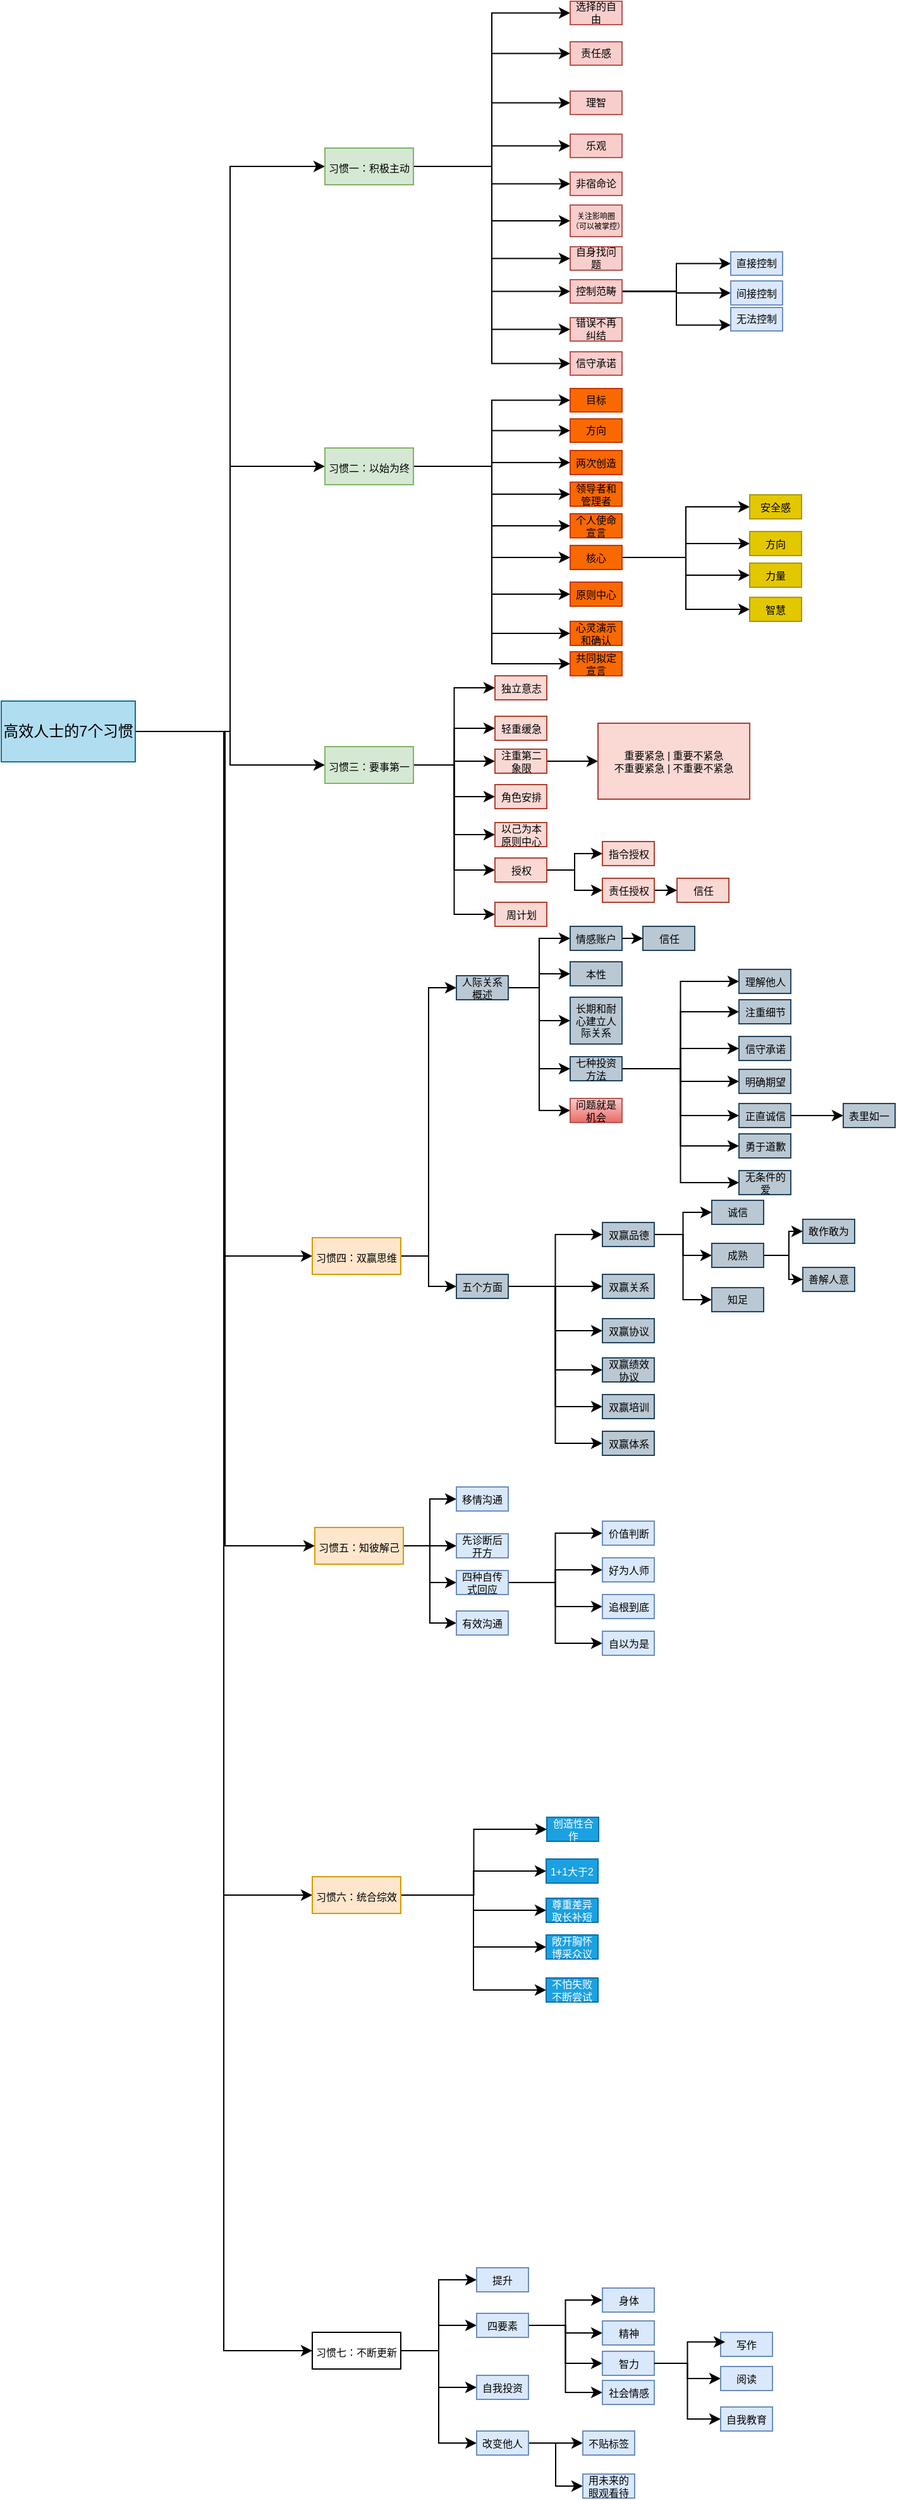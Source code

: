 <mxfile border="50" scale="3" compressed="false" locked="false" version="26.0.4">
  <diagram name="Blank" id="YmL12bMKpDGza6XwsDPr">
    <mxGraphModel dx="1083" dy="755" grid="0" gridSize="10" guides="1" tooltips="1" connect="1" arrows="1" fold="1" page="0" pageScale="1" pageWidth="827" pageHeight="1169" background="none" math="1" shadow="0">
      <root>
        <mxCell id="X5NqExCQtvZxIxQ7pmgY-0" />
        <mxCell id="1" parent="X5NqExCQtvZxIxQ7pmgY-0" />
        <mxCell id="9J5O1KdrvS_7y9gN0SCT-68" style="edgeStyle=orthogonalEdgeStyle;rounded=0;orthogonalLoop=1;jettySize=auto;html=1;entryX=0;entryY=0.5;entryDx=0;entryDy=0;" parent="1" source="hY0gA2xcznP3lPXLT_NU-1" target="hY0gA2xcznP3lPXLT_NU-2" edge="1">
          <mxGeometry relative="1" as="geometry" />
        </mxCell>
        <mxCell id="9J5O1KdrvS_7y9gN0SCT-69" style="edgeStyle=orthogonalEdgeStyle;rounded=0;orthogonalLoop=1;jettySize=auto;html=1;entryX=0;entryY=0.5;entryDx=0;entryDy=0;" parent="1" source="hY0gA2xcznP3lPXLT_NU-1" target="hY0gA2xcznP3lPXLT_NU-4" edge="1">
          <mxGeometry relative="1" as="geometry" />
        </mxCell>
        <mxCell id="9J5O1KdrvS_7y9gN0SCT-70" style="edgeStyle=orthogonalEdgeStyle;rounded=0;orthogonalLoop=1;jettySize=auto;html=1;" parent="1" source="hY0gA2xcznP3lPXLT_NU-1" target="hY0gA2xcznP3lPXLT_NU-6" edge="1">
          <mxGeometry relative="1" as="geometry" />
        </mxCell>
        <mxCell id="9J5O1KdrvS_7y9gN0SCT-71" style="edgeStyle=orthogonalEdgeStyle;rounded=0;orthogonalLoop=1;jettySize=auto;html=1;entryX=0;entryY=0.5;entryDx=0;entryDy=0;" parent="1" source="hY0gA2xcznP3lPXLT_NU-1" target="hY0gA2xcznP3lPXLT_NU-8" edge="1">
          <mxGeometry relative="1" as="geometry" />
        </mxCell>
        <mxCell id="9J5O1KdrvS_7y9gN0SCT-72" style="edgeStyle=orthogonalEdgeStyle;rounded=0;orthogonalLoop=1;jettySize=auto;html=1;entryX=0;entryY=0.5;entryDx=0;entryDy=0;" parent="1" source="hY0gA2xcznP3lPXLT_NU-1" target="hY0gA2xcznP3lPXLT_NU-9" edge="1">
          <mxGeometry relative="1" as="geometry" />
        </mxCell>
        <mxCell id="9J5O1KdrvS_7y9gN0SCT-73" style="edgeStyle=orthogonalEdgeStyle;rounded=0;orthogonalLoop=1;jettySize=auto;html=1;entryX=0;entryY=0.5;entryDx=0;entryDy=0;" parent="1" source="hY0gA2xcznP3lPXLT_NU-1" target="hY0gA2xcznP3lPXLT_NU-10" edge="1">
          <mxGeometry relative="1" as="geometry" />
        </mxCell>
        <mxCell id="9J5O1KdrvS_7y9gN0SCT-74" style="edgeStyle=orthogonalEdgeStyle;rounded=0;orthogonalLoop=1;jettySize=auto;html=1;entryX=0;entryY=0.5;entryDx=0;entryDy=0;" parent="1" source="hY0gA2xcznP3lPXLT_NU-1" target="hY0gA2xcznP3lPXLT_NU-11" edge="1">
          <mxGeometry relative="1" as="geometry" />
        </mxCell>
        <mxCell id="hY0gA2xcznP3lPXLT_NU-1" value="高效人士的7个习惯" style="rounded=0;whiteSpace=wrap;html=1;fillColor=#b1ddf0;strokeColor=#10739e;" parent="1" vertex="1">
          <mxGeometry x="-67" y="206" width="106" height="48" as="geometry" />
        </mxCell>
        <mxCell id="9J5O1KdrvS_7y9gN0SCT-59" style="edgeStyle=orthogonalEdgeStyle;rounded=0;orthogonalLoop=1;jettySize=auto;html=1;entryX=0;entryY=0.5;entryDx=0;entryDy=0;" parent="1" source="hY0gA2xcznP3lPXLT_NU-2" target="9J5O1KdrvS_7y9gN0SCT-3" edge="1">
          <mxGeometry relative="1" as="geometry" />
        </mxCell>
        <mxCell id="9J5O1KdrvS_7y9gN0SCT-60" style="edgeStyle=orthogonalEdgeStyle;rounded=0;orthogonalLoop=1;jettySize=auto;html=1;entryX=0;entryY=0.5;entryDx=0;entryDy=0;" parent="1" source="hY0gA2xcznP3lPXLT_NU-2" target="9J5O1KdrvS_7y9gN0SCT-6" edge="1">
          <mxGeometry relative="1" as="geometry" />
        </mxCell>
        <mxCell id="9J5O1KdrvS_7y9gN0SCT-61" style="edgeStyle=orthogonalEdgeStyle;rounded=0;orthogonalLoop=1;jettySize=auto;html=1;entryX=0;entryY=0.5;entryDx=0;entryDy=0;" parent="1" source="hY0gA2xcznP3lPXLT_NU-2" target="9J5O1KdrvS_7y9gN0SCT-8" edge="1">
          <mxGeometry relative="1" as="geometry" />
        </mxCell>
        <mxCell id="9J5O1KdrvS_7y9gN0SCT-62" style="edgeStyle=orthogonalEdgeStyle;rounded=0;orthogonalLoop=1;jettySize=auto;html=1;entryX=0;entryY=0.5;entryDx=0;entryDy=0;" parent="1" source="hY0gA2xcznP3lPXLT_NU-2" target="9J5O1KdrvS_7y9gN0SCT-10" edge="1">
          <mxGeometry relative="1" as="geometry" />
        </mxCell>
        <mxCell id="9J5O1KdrvS_7y9gN0SCT-63" style="edgeStyle=orthogonalEdgeStyle;rounded=0;orthogonalLoop=1;jettySize=auto;html=1;entryX=0;entryY=0.5;entryDx=0;entryDy=0;" parent="1" source="hY0gA2xcznP3lPXLT_NU-2" target="9J5O1KdrvS_7y9gN0SCT-12" edge="1">
          <mxGeometry relative="1" as="geometry" />
        </mxCell>
        <mxCell id="9J5O1KdrvS_7y9gN0SCT-64" style="edgeStyle=orthogonalEdgeStyle;rounded=0;orthogonalLoop=1;jettySize=auto;html=1;entryX=0;entryY=0.5;entryDx=0;entryDy=0;" parent="1" source="hY0gA2xcznP3lPXLT_NU-2" target="9J5O1KdrvS_7y9gN0SCT-14" edge="1">
          <mxGeometry relative="1" as="geometry" />
        </mxCell>
        <mxCell id="9J5O1KdrvS_7y9gN0SCT-65" style="edgeStyle=orthogonalEdgeStyle;rounded=0;orthogonalLoop=1;jettySize=auto;html=1;entryX=0;entryY=0.5;entryDx=0;entryDy=0;" parent="1" source="hY0gA2xcznP3lPXLT_NU-2" target="9J5O1KdrvS_7y9gN0SCT-18" edge="1">
          <mxGeometry relative="1" as="geometry" />
        </mxCell>
        <mxCell id="9J5O1KdrvS_7y9gN0SCT-66" style="edgeStyle=orthogonalEdgeStyle;rounded=0;orthogonalLoop=1;jettySize=auto;html=1;entryX=0;entryY=0.5;entryDx=0;entryDy=0;" parent="1" source="hY0gA2xcznP3lPXLT_NU-2" target="9J5O1KdrvS_7y9gN0SCT-26" edge="1">
          <mxGeometry relative="1" as="geometry" />
        </mxCell>
        <mxCell id="9J5O1KdrvS_7y9gN0SCT-67" style="edgeStyle=orthogonalEdgeStyle;rounded=0;orthogonalLoop=1;jettySize=auto;html=1;entryX=0;entryY=0.5;entryDx=0;entryDy=0;" parent="1" source="hY0gA2xcznP3lPXLT_NU-2" target="9J5O1KdrvS_7y9gN0SCT-28" edge="1">
          <mxGeometry relative="1" as="geometry" />
        </mxCell>
        <mxCell id="9J5O1KdrvS_7y9gN0SCT-89" style="edgeStyle=orthogonalEdgeStyle;rounded=0;orthogonalLoop=1;jettySize=auto;html=1;entryX=0;entryY=0.5;entryDx=0;entryDy=0;" parent="1" source="hY0gA2xcznP3lPXLT_NU-2" target="9J5O1KdrvS_7y9gN0SCT-16" edge="1">
          <mxGeometry relative="1" as="geometry" />
        </mxCell>
        <mxCell id="hY0gA2xcznP3lPXLT_NU-2" value="&lt;font style=&quot;font-size: 8px;&quot;&gt;习惯一：积极主动&lt;/font&gt;" style="rounded=0;whiteSpace=wrap;html=1;fillColor=#d5e8d4;strokeColor=#82b366;" parent="1" vertex="1">
          <mxGeometry x="189" y="-231" width="70" height="29" as="geometry" />
        </mxCell>
        <mxCell id="9J5O1KdrvS_7y9gN0SCT-76" style="edgeStyle=orthogonalEdgeStyle;rounded=0;orthogonalLoop=1;jettySize=auto;html=1;entryX=0;entryY=0.5;entryDx=0;entryDy=0;" parent="1" source="hY0gA2xcznP3lPXLT_NU-4" target="9J5O1KdrvS_7y9gN0SCT-30" edge="1">
          <mxGeometry relative="1" as="geometry" />
        </mxCell>
        <mxCell id="9J5O1KdrvS_7y9gN0SCT-77" style="edgeStyle=orthogonalEdgeStyle;rounded=0;orthogonalLoop=1;jettySize=auto;html=1;entryX=0;entryY=0.5;entryDx=0;entryDy=0;" parent="1" source="hY0gA2xcznP3lPXLT_NU-4" target="9J5O1KdrvS_7y9gN0SCT-34" edge="1">
          <mxGeometry relative="1" as="geometry" />
        </mxCell>
        <mxCell id="9J5O1KdrvS_7y9gN0SCT-78" style="edgeStyle=orthogonalEdgeStyle;rounded=0;orthogonalLoop=1;jettySize=auto;html=1;entryX=0;entryY=0.5;entryDx=0;entryDy=0;" parent="1" source="hY0gA2xcznP3lPXLT_NU-4" target="9J5O1KdrvS_7y9gN0SCT-36" edge="1">
          <mxGeometry relative="1" as="geometry" />
        </mxCell>
        <mxCell id="9J5O1KdrvS_7y9gN0SCT-79" style="edgeStyle=orthogonalEdgeStyle;rounded=0;orthogonalLoop=1;jettySize=auto;html=1;entryX=0;entryY=0.5;entryDx=0;entryDy=0;" parent="1" source="hY0gA2xcznP3lPXLT_NU-4" target="9J5O1KdrvS_7y9gN0SCT-37" edge="1">
          <mxGeometry relative="1" as="geometry" />
        </mxCell>
        <mxCell id="9J5O1KdrvS_7y9gN0SCT-80" style="edgeStyle=orthogonalEdgeStyle;rounded=0;orthogonalLoop=1;jettySize=auto;html=1;entryX=0;entryY=0.5;entryDx=0;entryDy=0;" parent="1" source="hY0gA2xcznP3lPXLT_NU-4" target="9J5O1KdrvS_7y9gN0SCT-38" edge="1">
          <mxGeometry relative="1" as="geometry" />
        </mxCell>
        <mxCell id="9J5O1KdrvS_7y9gN0SCT-81" style="edgeStyle=orthogonalEdgeStyle;rounded=0;orthogonalLoop=1;jettySize=auto;html=1;entryX=0;entryY=0.5;entryDx=0;entryDy=0;" parent="1" source="hY0gA2xcznP3lPXLT_NU-4" target="9J5O1KdrvS_7y9gN0SCT-39" edge="1">
          <mxGeometry relative="1" as="geometry" />
        </mxCell>
        <mxCell id="9J5O1KdrvS_7y9gN0SCT-83" style="edgeStyle=orthogonalEdgeStyle;rounded=0;orthogonalLoop=1;jettySize=auto;html=1;entryX=0;entryY=0.5;entryDx=0;entryDy=0;" parent="1" source="hY0gA2xcznP3lPXLT_NU-4" target="9J5O1KdrvS_7y9gN0SCT-82" edge="1">
          <mxGeometry relative="1" as="geometry" />
        </mxCell>
        <mxCell id="9J5O1KdrvS_7y9gN0SCT-85" style="edgeStyle=orthogonalEdgeStyle;rounded=0;orthogonalLoop=1;jettySize=auto;html=1;entryX=0;entryY=0.5;entryDx=0;entryDy=0;" parent="1" source="hY0gA2xcznP3lPXLT_NU-4" target="9J5O1KdrvS_7y9gN0SCT-84" edge="1">
          <mxGeometry relative="1" as="geometry" />
        </mxCell>
        <mxCell id="9J5O1KdrvS_7y9gN0SCT-87" style="edgeStyle=orthogonalEdgeStyle;rounded=0;orthogonalLoop=1;jettySize=auto;html=1;entryX=0;entryY=0.5;entryDx=0;entryDy=0;" parent="1" source="hY0gA2xcznP3lPXLT_NU-4" target="9J5O1KdrvS_7y9gN0SCT-86" edge="1">
          <mxGeometry relative="1" as="geometry" />
        </mxCell>
        <mxCell id="hY0gA2xcznP3lPXLT_NU-4" value="&lt;font style=&quot;font-size: 8px;&quot;&gt;习惯二：以始为终&lt;/font&gt;" style="rounded=0;whiteSpace=wrap;html=1;fillColor=#d5e8d4;strokeColor=#82b366;" parent="1" vertex="1">
          <mxGeometry x="189" y="6" width="70" height="29" as="geometry" />
        </mxCell>
        <mxCell id="9J5O1KdrvS_7y9gN0SCT-93" style="edgeStyle=orthogonalEdgeStyle;rounded=0;orthogonalLoop=1;jettySize=auto;html=1;entryX=0;entryY=0.5;entryDx=0;entryDy=0;" parent="1" source="hY0gA2xcznP3lPXLT_NU-6" target="9J5O1KdrvS_7y9gN0SCT-91" edge="1">
          <mxGeometry relative="1" as="geometry" />
        </mxCell>
        <mxCell id="9J5O1KdrvS_7y9gN0SCT-96" style="edgeStyle=orthogonalEdgeStyle;rounded=0;orthogonalLoop=1;jettySize=auto;html=1;entryX=0;entryY=0.5;entryDx=0;entryDy=0;" parent="1" source="hY0gA2xcznP3lPXLT_NU-6" target="9J5O1KdrvS_7y9gN0SCT-95" edge="1">
          <mxGeometry relative="1" as="geometry" />
        </mxCell>
        <mxCell id="9J5O1KdrvS_7y9gN0SCT-97" style="edgeStyle=orthogonalEdgeStyle;rounded=0;orthogonalLoop=1;jettySize=auto;html=1;entryX=0;entryY=0.5;entryDx=0;entryDy=0;" parent="1" source="hY0gA2xcznP3lPXLT_NU-6" target="9J5O1KdrvS_7y9gN0SCT-94" edge="1">
          <mxGeometry relative="1" as="geometry" />
        </mxCell>
        <mxCell id="9J5O1KdrvS_7y9gN0SCT-99" style="edgeStyle=orthogonalEdgeStyle;rounded=0;orthogonalLoop=1;jettySize=auto;html=1;entryX=0;entryY=0.5;entryDx=0;entryDy=0;" parent="1" source="hY0gA2xcznP3lPXLT_NU-6" target="9J5O1KdrvS_7y9gN0SCT-90" edge="1">
          <mxGeometry relative="1" as="geometry" />
        </mxCell>
        <mxCell id="9J5O1KdrvS_7y9gN0SCT-103" style="edgeStyle=orthogonalEdgeStyle;rounded=0;orthogonalLoop=1;jettySize=auto;html=1;entryX=0;entryY=0.5;entryDx=0;entryDy=0;" parent="1" source="hY0gA2xcznP3lPXLT_NU-6" target="9J5O1KdrvS_7y9gN0SCT-102" edge="1">
          <mxGeometry relative="1" as="geometry" />
        </mxCell>
        <mxCell id="9J5O1KdrvS_7y9gN0SCT-105" style="edgeStyle=orthogonalEdgeStyle;rounded=0;orthogonalLoop=1;jettySize=auto;html=1;entryX=0;entryY=0.5;entryDx=0;entryDy=0;" parent="1" source="hY0gA2xcznP3lPXLT_NU-6" target="9J5O1KdrvS_7y9gN0SCT-104" edge="1">
          <mxGeometry relative="1" as="geometry" />
        </mxCell>
        <mxCell id="9J5O1KdrvS_7y9gN0SCT-113" style="edgeStyle=orthogonalEdgeStyle;rounded=0;orthogonalLoop=1;jettySize=auto;html=1;entryX=0;entryY=0.5;entryDx=0;entryDy=0;" parent="1" source="hY0gA2xcznP3lPXLT_NU-6" target="9J5O1KdrvS_7y9gN0SCT-112" edge="1">
          <mxGeometry relative="1" as="geometry" />
        </mxCell>
        <mxCell id="hY0gA2xcznP3lPXLT_NU-6" value="&lt;font style=&quot;font-size: 8px;&quot;&gt;习惯三：要事第一&lt;/font&gt;" style="rounded=0;whiteSpace=wrap;html=1;fillColor=#d5e8d4;strokeColor=#82b366;" parent="1" vertex="1">
          <mxGeometry x="189" y="242" width="70" height="29" as="geometry" />
        </mxCell>
        <mxCell id="9J5O1KdrvS_7y9gN0SCT-118" style="edgeStyle=orthogonalEdgeStyle;rounded=0;orthogonalLoop=1;jettySize=auto;html=1;entryX=0;entryY=0.5;entryDx=0;entryDy=0;exitX=1;exitY=0.5;exitDx=0;exitDy=0;" parent="1" source="9J5O1KdrvS_7y9gN0SCT-142" target="9J5O1KdrvS_7y9gN0SCT-114" edge="1">
          <mxGeometry relative="1" as="geometry" />
        </mxCell>
        <mxCell id="9J5O1KdrvS_7y9gN0SCT-119" style="edgeStyle=orthogonalEdgeStyle;rounded=0;orthogonalLoop=1;jettySize=auto;html=1;" parent="1" source="9J5O1KdrvS_7y9gN0SCT-142" target="9J5O1KdrvS_7y9gN0SCT-116" edge="1">
          <mxGeometry relative="1" as="geometry" />
        </mxCell>
        <mxCell id="9J5O1KdrvS_7y9gN0SCT-123" style="edgeStyle=orthogonalEdgeStyle;rounded=0;orthogonalLoop=1;jettySize=auto;html=1;exitX=1;exitY=0.5;exitDx=0;exitDy=0;" parent="1" source="9J5O1KdrvS_7y9gN0SCT-142" target="9J5O1KdrvS_7y9gN0SCT-122" edge="1">
          <mxGeometry relative="1" as="geometry" />
        </mxCell>
        <mxCell id="9J5O1KdrvS_7y9gN0SCT-125" style="edgeStyle=orthogonalEdgeStyle;rounded=0;orthogonalLoop=1;jettySize=auto;html=1;entryX=0;entryY=0.5;entryDx=0;entryDy=0;" parent="1" source="9J5O1KdrvS_7y9gN0SCT-142" target="9J5O1KdrvS_7y9gN0SCT-124" edge="1">
          <mxGeometry relative="1" as="geometry" />
        </mxCell>
        <mxCell id="9J5O1KdrvS_7y9gN0SCT-143" style="edgeStyle=orthogonalEdgeStyle;rounded=0;orthogonalLoop=1;jettySize=auto;html=1;entryX=0;entryY=0.5;entryDx=0;entryDy=0;" parent="1" source="hY0gA2xcznP3lPXLT_NU-8" target="9J5O1KdrvS_7y9gN0SCT-142" edge="1">
          <mxGeometry relative="1" as="geometry" />
        </mxCell>
        <mxCell id="9J5O1KdrvS_7y9gN0SCT-153" style="edgeStyle=orthogonalEdgeStyle;rounded=0;orthogonalLoop=1;jettySize=auto;html=1;" parent="1" source="hY0gA2xcznP3lPXLT_NU-8" target="9J5O1KdrvS_7y9gN0SCT-151" edge="1">
          <mxGeometry relative="1" as="geometry" />
        </mxCell>
        <mxCell id="hY0gA2xcznP3lPXLT_NU-8" value="&lt;font style=&quot;font-size: 8px;&quot;&gt;习惯四：双赢思维&lt;/font&gt;" style="rounded=0;whiteSpace=wrap;html=1;fillColor=#ffe6cc;strokeColor=#d79b00;" parent="1" vertex="1">
          <mxGeometry x="179" y="630" width="70" height="29" as="geometry" />
        </mxCell>
        <mxCell id="eB3ZfL70rU7U1Z9CnF9W-12" style="edgeStyle=orthogonalEdgeStyle;rounded=0;orthogonalLoop=1;jettySize=auto;html=1;entryX=0;entryY=0.5;entryDx=0;entryDy=0;" parent="1" source="hY0gA2xcznP3lPXLT_NU-9" target="eB3ZfL70rU7U1Z9CnF9W-1" edge="1">
          <mxGeometry relative="1" as="geometry" />
        </mxCell>
        <mxCell id="eB3ZfL70rU7U1Z9CnF9W-13" style="edgeStyle=orthogonalEdgeStyle;rounded=0;orthogonalLoop=1;jettySize=auto;html=1;entryX=0;entryY=0.5;entryDx=0;entryDy=0;" parent="1" source="hY0gA2xcznP3lPXLT_NU-9" target="eB3ZfL70rU7U1Z9CnF9W-2" edge="1">
          <mxGeometry relative="1" as="geometry" />
        </mxCell>
        <mxCell id="eB3ZfL70rU7U1Z9CnF9W-14" style="edgeStyle=orthogonalEdgeStyle;rounded=0;orthogonalLoop=1;jettySize=auto;html=1;entryX=0;entryY=0.5;entryDx=0;entryDy=0;" parent="1" source="hY0gA2xcznP3lPXLT_NU-9" target="eB3ZfL70rU7U1Z9CnF9W-3" edge="1">
          <mxGeometry relative="1" as="geometry" />
        </mxCell>
        <mxCell id="eB3ZfL70rU7U1Z9CnF9W-16" style="edgeStyle=orthogonalEdgeStyle;rounded=0;orthogonalLoop=1;jettySize=auto;html=1;entryX=0;entryY=0.5;entryDx=0;entryDy=0;" parent="1" source="hY0gA2xcznP3lPXLT_NU-9" target="eB3ZfL70rU7U1Z9CnF9W-15" edge="1">
          <mxGeometry relative="1" as="geometry" />
        </mxCell>
        <mxCell id="hY0gA2xcznP3lPXLT_NU-9" value="&lt;font style=&quot;font-size: 8px;&quot;&gt;习惯五：知彼解己&lt;/font&gt;" style="rounded=0;whiteSpace=wrap;html=1;fillColor=#ffe6cc;strokeColor=#d79b00;" parent="1" vertex="1">
          <mxGeometry x="181" y="859" width="70" height="29" as="geometry" />
        </mxCell>
        <mxCell id="8Q0vuXe4bYRWaap2WOF6-2" style="edgeStyle=orthogonalEdgeStyle;rounded=0;orthogonalLoop=1;jettySize=auto;html=1;entryX=0;entryY=0.5;entryDx=0;entryDy=0;" parent="1" source="hY0gA2xcznP3lPXLT_NU-10" target="eB3ZfL70rU7U1Z9CnF9W-18" edge="1">
          <mxGeometry relative="1" as="geometry" />
        </mxCell>
        <mxCell id="8Q0vuXe4bYRWaap2WOF6-3" style="edgeStyle=orthogonalEdgeStyle;rounded=0;orthogonalLoop=1;jettySize=auto;html=1;entryX=0;entryY=0.5;entryDx=0;entryDy=0;" parent="1" source="hY0gA2xcznP3lPXLT_NU-10" target="eB3ZfL70rU7U1Z9CnF9W-19" edge="1">
          <mxGeometry relative="1" as="geometry" />
        </mxCell>
        <mxCell id="8Q0vuXe4bYRWaap2WOF6-4" style="edgeStyle=orthogonalEdgeStyle;rounded=0;orthogonalLoop=1;jettySize=auto;html=1;entryX=0;entryY=0.5;entryDx=0;entryDy=0;" parent="1" source="hY0gA2xcznP3lPXLT_NU-10" target="eB3ZfL70rU7U1Z9CnF9W-20" edge="1">
          <mxGeometry relative="1" as="geometry" />
        </mxCell>
        <mxCell id="8Q0vuXe4bYRWaap2WOF6-5" style="edgeStyle=orthogonalEdgeStyle;rounded=0;orthogonalLoop=1;jettySize=auto;html=1;entryX=0;entryY=0.5;entryDx=0;entryDy=0;" parent="1" source="hY0gA2xcznP3lPXLT_NU-10" target="eB3ZfL70rU7U1Z9CnF9W-21" edge="1">
          <mxGeometry relative="1" as="geometry" />
        </mxCell>
        <mxCell id="8Q0vuXe4bYRWaap2WOF6-6" style="edgeStyle=orthogonalEdgeStyle;rounded=0;orthogonalLoop=1;jettySize=auto;html=1;entryX=0;entryY=0.5;entryDx=0;entryDy=0;" parent="1" source="hY0gA2xcznP3lPXLT_NU-10" target="eB3ZfL70rU7U1Z9CnF9W-17" edge="1">
          <mxGeometry relative="1" as="geometry" />
        </mxCell>
        <mxCell id="hY0gA2xcznP3lPXLT_NU-10" value="&lt;font style=&quot;font-size: 8px;&quot;&gt;习惯六：统合综效&lt;/font&gt;" style="rounded=0;whiteSpace=wrap;html=1;fillColor=#ffe6cc;strokeColor=#d79b00;" parent="1" vertex="1">
          <mxGeometry x="179" y="1135" width="70" height="29" as="geometry" />
        </mxCell>
        <mxCell id="5jt3ywFmo1zjkszmbFwB-15" style="edgeStyle=orthogonalEdgeStyle;rounded=0;orthogonalLoop=1;jettySize=auto;html=1;entryX=0;entryY=0.5;entryDx=0;entryDy=0;" edge="1" parent="1" source="hY0gA2xcznP3lPXLT_NU-11" target="5jt3ywFmo1zjkszmbFwB-1">
          <mxGeometry relative="1" as="geometry" />
        </mxCell>
        <mxCell id="5jt3ywFmo1zjkszmbFwB-17" style="edgeStyle=orthogonalEdgeStyle;rounded=0;orthogonalLoop=1;jettySize=auto;html=1;" edge="1" parent="1" source="hY0gA2xcznP3lPXLT_NU-11" target="5jt3ywFmo1zjkszmbFwB-2">
          <mxGeometry relative="1" as="geometry" />
        </mxCell>
        <mxCell id="5jt3ywFmo1zjkszmbFwB-19" style="edgeStyle=orthogonalEdgeStyle;rounded=0;orthogonalLoop=1;jettySize=auto;html=1;entryX=0;entryY=0.5;entryDx=0;entryDy=0;" edge="1" parent="1" source="hY0gA2xcznP3lPXLT_NU-11" target="5jt3ywFmo1zjkszmbFwB-18">
          <mxGeometry relative="1" as="geometry" />
        </mxCell>
        <mxCell id="5jt3ywFmo1zjkszmbFwB-27" style="edgeStyle=orthogonalEdgeStyle;rounded=0;orthogonalLoop=1;jettySize=auto;html=1;entryX=0;entryY=0.5;entryDx=0;entryDy=0;" edge="1" parent="1" source="hY0gA2xcznP3lPXLT_NU-11" target="5jt3ywFmo1zjkszmbFwB-26">
          <mxGeometry relative="1" as="geometry" />
        </mxCell>
        <mxCell id="hY0gA2xcznP3lPXLT_NU-11" value="&lt;font style=&quot;font-size: 8px;&quot;&gt;习惯七：不断更新&lt;/font&gt;" style="rounded=0;whiteSpace=wrap;html=1;" parent="1" vertex="1">
          <mxGeometry x="179" y="1495" width="70" height="29" as="geometry" />
        </mxCell>
        <mxCell id="9J5O1KdrvS_7y9gN0SCT-3" value="责任感" style="whiteSpace=wrap;html=1;fillColor=#f8cecc;strokeColor=#b85450;rounded=0;fontSize=8;" parent="1" vertex="1">
          <mxGeometry x="383" y="-315" width="41" height="18.5" as="geometry" />
        </mxCell>
        <mxCell id="9J5O1KdrvS_7y9gN0SCT-6" value="理智" style="whiteSpace=wrap;html=1;fillColor=#f8cecc;strokeColor=#b85450;rounded=0;fontSize=8;" parent="1" vertex="1">
          <mxGeometry x="383" y="-276" width="41" height="18.5" as="geometry" />
        </mxCell>
        <mxCell id="9J5O1KdrvS_7y9gN0SCT-8" value="乐观" style="whiteSpace=wrap;html=1;fillColor=#f8cecc;strokeColor=#b85450;rounded=0;fontSize=8;" parent="1" vertex="1">
          <mxGeometry x="383" y="-242" width="41" height="18.5" as="geometry" />
        </mxCell>
        <mxCell id="9J5O1KdrvS_7y9gN0SCT-10" value="非宿命论" style="whiteSpace=wrap;html=1;fillColor=#f8cecc;strokeColor=#b85450;rounded=0;fontSize=8;" parent="1" vertex="1">
          <mxGeometry x="383" y="-212" width="41" height="18.5" as="geometry" />
        </mxCell>
        <mxCell id="9J5O1KdrvS_7y9gN0SCT-12" value="关注影响圈（可以被掌控）" style="whiteSpace=wrap;html=1;fillColor=#f8cecc;strokeColor=#b85450;rounded=0;fontSize=6;" parent="1" vertex="1">
          <mxGeometry x="383" y="-186" width="41" height="25" as="geometry" />
        </mxCell>
        <mxCell id="9J5O1KdrvS_7y9gN0SCT-14" value="自身找问题" style="whiteSpace=wrap;html=1;fillColor=#f8cecc;strokeColor=#b85450;rounded=0;fontSize=8;" parent="1" vertex="1">
          <mxGeometry x="383" y="-153" width="41" height="18.5" as="geometry" />
        </mxCell>
        <mxCell id="9J5O1KdrvS_7y9gN0SCT-16" value="选择的自由" style="whiteSpace=wrap;html=1;fillColor=#f8cecc;strokeColor=#b85450;rounded=0;fontSize=8;" parent="1" vertex="1">
          <mxGeometry x="383" y="-347" width="41" height="18.5" as="geometry" />
        </mxCell>
        <mxCell id="9J5O1KdrvS_7y9gN0SCT-23" style="edgeStyle=orthogonalEdgeStyle;rounded=0;orthogonalLoop=1;jettySize=auto;html=1;entryX=0;entryY=0.5;entryDx=0;entryDy=0;" parent="1" source="9J5O1KdrvS_7y9gN0SCT-18" target="9J5O1KdrvS_7y9gN0SCT-20" edge="1">
          <mxGeometry relative="1" as="geometry" />
        </mxCell>
        <mxCell id="9J5O1KdrvS_7y9gN0SCT-24" style="edgeStyle=orthogonalEdgeStyle;rounded=0;orthogonalLoop=1;jettySize=auto;html=1;entryX=0;entryY=0.5;entryDx=0;entryDy=0;" parent="1" source="9J5O1KdrvS_7y9gN0SCT-18" target="9J5O1KdrvS_7y9gN0SCT-21" edge="1">
          <mxGeometry relative="1" as="geometry" />
        </mxCell>
        <mxCell id="9J5O1KdrvS_7y9gN0SCT-25" style="edgeStyle=orthogonalEdgeStyle;rounded=0;orthogonalLoop=1;jettySize=auto;html=1;entryX=0;entryY=0.75;entryDx=0;entryDy=0;" parent="1" source="9J5O1KdrvS_7y9gN0SCT-18" target="9J5O1KdrvS_7y9gN0SCT-22" edge="1">
          <mxGeometry relative="1" as="geometry" />
        </mxCell>
        <mxCell id="9J5O1KdrvS_7y9gN0SCT-18" value="控制范畴" style="whiteSpace=wrap;html=1;fillColor=#f8cecc;strokeColor=#b85450;rounded=0;fontSize=8;" parent="1" vertex="1">
          <mxGeometry x="383" y="-127" width="41" height="18.5" as="geometry" />
        </mxCell>
        <mxCell id="9J5O1KdrvS_7y9gN0SCT-20" value="直接控制" style="whiteSpace=wrap;html=1;fillColor=#dae8fc;strokeColor=#6c8ebf;rounded=0;fontSize=8;" parent="1" vertex="1">
          <mxGeometry x="510" y="-149" width="41" height="18.5" as="geometry" />
        </mxCell>
        <mxCell id="9J5O1KdrvS_7y9gN0SCT-21" value="间接控制" style="whiteSpace=wrap;html=1;fillColor=#dae8fc;strokeColor=#6c8ebf;rounded=0;fontSize=8;" parent="1" vertex="1">
          <mxGeometry x="510" y="-126" width="41" height="19" as="geometry" />
        </mxCell>
        <mxCell id="9J5O1KdrvS_7y9gN0SCT-22" value="无法控制" style="whiteSpace=wrap;html=1;fillColor=#dae8fc;strokeColor=#6c8ebf;rounded=0;fontSize=8;" parent="1" vertex="1">
          <mxGeometry x="510" y="-105" width="41" height="18.5" as="geometry" />
        </mxCell>
        <mxCell id="9J5O1KdrvS_7y9gN0SCT-26" value="错误不再纠结" style="whiteSpace=wrap;html=1;fillColor=#f8cecc;strokeColor=#b85450;rounded=0;fontSize=8;" parent="1" vertex="1">
          <mxGeometry x="383" y="-97" width="41" height="18.5" as="geometry" />
        </mxCell>
        <mxCell id="9J5O1KdrvS_7y9gN0SCT-28" value="信守承诺" style="whiteSpace=wrap;html=1;fillColor=#f8cecc;strokeColor=#b85450;rounded=0;fontSize=8;" parent="1" vertex="1">
          <mxGeometry x="383" y="-70" width="41" height="18.5" as="geometry" />
        </mxCell>
        <mxCell id="9J5O1KdrvS_7y9gN0SCT-30" value="目标" style="whiteSpace=wrap;html=1;fillColor=#fa6800;strokeColor=#C73500;rounded=0;fontSize=8;fontColor=#000000;" parent="1" vertex="1">
          <mxGeometry x="383" y="-41" width="41" height="18.5" as="geometry" />
        </mxCell>
        <mxCell id="9J5O1KdrvS_7y9gN0SCT-34" value="方向" style="whiteSpace=wrap;html=1;fillColor=#fa6800;strokeColor=#C73500;rounded=0;fontSize=8;fontColor=#000000;" parent="1" vertex="1">
          <mxGeometry x="383" y="-17" width="41" height="18.5" as="geometry" />
        </mxCell>
        <mxCell id="9J5O1KdrvS_7y9gN0SCT-36" value="两次创造" style="whiteSpace=wrap;html=1;fillColor=#fa6800;strokeColor=#C73500;rounded=0;fontSize=8;fontColor=#000000;" parent="1" vertex="1">
          <mxGeometry x="383" y="8" width="41" height="19" as="geometry" />
        </mxCell>
        <mxCell id="9J5O1KdrvS_7y9gN0SCT-37" value="领导者和管理者" style="whiteSpace=wrap;html=1;fillColor=#fa6800;strokeColor=#C73500;rounded=0;fontSize=8;fontColor=#000000;" parent="1" vertex="1">
          <mxGeometry x="383" y="33" width="41" height="19" as="geometry" />
        </mxCell>
        <mxCell id="9J5O1KdrvS_7y9gN0SCT-38" value="个人使命宣言" style="whiteSpace=wrap;html=1;fillColor=#fa6800;strokeColor=#C73500;rounded=0;fontSize=8;fontColor=#000000;" parent="1" vertex="1">
          <mxGeometry x="383" y="58" width="41" height="19" as="geometry" />
        </mxCell>
        <mxCell id="9J5O1KdrvS_7y9gN0SCT-47" style="edgeStyle=orthogonalEdgeStyle;rounded=0;orthogonalLoop=1;jettySize=auto;html=1;entryX=0;entryY=0.5;entryDx=0;entryDy=0;" parent="1" source="9J5O1KdrvS_7y9gN0SCT-39" target="9J5O1KdrvS_7y9gN0SCT-40" edge="1">
          <mxGeometry relative="1" as="geometry" />
        </mxCell>
        <mxCell id="9J5O1KdrvS_7y9gN0SCT-49" style="edgeStyle=orthogonalEdgeStyle;rounded=0;orthogonalLoop=1;jettySize=auto;html=1;" parent="1" source="9J5O1KdrvS_7y9gN0SCT-39" target="9J5O1KdrvS_7y9gN0SCT-43" edge="1">
          <mxGeometry relative="1" as="geometry" />
        </mxCell>
        <mxCell id="9J5O1KdrvS_7y9gN0SCT-50" style="edgeStyle=orthogonalEdgeStyle;rounded=0;orthogonalLoop=1;jettySize=auto;html=1;entryX=0;entryY=0.5;entryDx=0;entryDy=0;" parent="1" source="9J5O1KdrvS_7y9gN0SCT-39" target="9J5O1KdrvS_7y9gN0SCT-42" edge="1">
          <mxGeometry relative="1" as="geometry" />
        </mxCell>
        <mxCell id="9J5O1KdrvS_7y9gN0SCT-51" style="edgeStyle=orthogonalEdgeStyle;rounded=0;orthogonalLoop=1;jettySize=auto;html=1;entryX=0;entryY=0.5;entryDx=0;entryDy=0;" parent="1" source="9J5O1KdrvS_7y9gN0SCT-39" target="9J5O1KdrvS_7y9gN0SCT-41" edge="1">
          <mxGeometry relative="1" as="geometry" />
        </mxCell>
        <mxCell id="9J5O1KdrvS_7y9gN0SCT-39" value="核心" style="whiteSpace=wrap;html=1;fillColor=#fa6800;strokeColor=#C73500;rounded=0;fontSize=8;fontColor=#000000;" parent="1" vertex="1">
          <mxGeometry x="383" y="83" width="41" height="19" as="geometry" />
        </mxCell>
        <mxCell id="9J5O1KdrvS_7y9gN0SCT-40" value="安全感" style="whiteSpace=wrap;html=1;fillColor=#e3c800;strokeColor=#B09500;rounded=0;fontSize=8;fontColor=#000000;" parent="1" vertex="1">
          <mxGeometry x="525" y="43" width="41" height="19" as="geometry" />
        </mxCell>
        <mxCell id="9J5O1KdrvS_7y9gN0SCT-41" value="智慧" style="whiteSpace=wrap;html=1;fillColor=#e3c800;strokeColor=#B09500;rounded=0;fontSize=8;fontColor=#000000;" parent="1" vertex="1">
          <mxGeometry x="525" y="124" width="41" height="19" as="geometry" />
        </mxCell>
        <mxCell id="9J5O1KdrvS_7y9gN0SCT-42" value="力量" style="whiteSpace=wrap;html=1;fillColor=#e3c800;strokeColor=#B09500;rounded=0;fontSize=8;fontColor=#000000;" parent="1" vertex="1">
          <mxGeometry x="525" y="97" width="41" height="19" as="geometry" />
        </mxCell>
        <mxCell id="9J5O1KdrvS_7y9gN0SCT-43" value="方向" style="whiteSpace=wrap;html=1;fillColor=#e3c800;strokeColor=#B09500;rounded=0;fontSize=8;fontColor=#000000;" parent="1" vertex="1">
          <mxGeometry x="525" y="72" width="41" height="19" as="geometry" />
        </mxCell>
        <mxCell id="9J5O1KdrvS_7y9gN0SCT-82" value="原则中心" style="whiteSpace=wrap;html=1;fillColor=#fa6800;strokeColor=#C73500;rounded=0;fontSize=8;fontColor=#000000;" parent="1" vertex="1">
          <mxGeometry x="383" y="112" width="41" height="19" as="geometry" />
        </mxCell>
        <mxCell id="9J5O1KdrvS_7y9gN0SCT-84" value="心灵演示和确认" style="whiteSpace=wrap;html=1;fillColor=#fa6800;strokeColor=#C73500;rounded=0;fontSize=8;fontColor=#000000;" parent="1" vertex="1">
          <mxGeometry x="383" y="143" width="41" height="19" as="geometry" />
        </mxCell>
        <mxCell id="9J5O1KdrvS_7y9gN0SCT-86" value="共同拟定宣言" style="whiteSpace=wrap;html=1;fillColor=#fa6800;strokeColor=#C73500;rounded=0;fontSize=8;fontColor=#000000;" parent="1" vertex="1">
          <mxGeometry x="383" y="167" width="41" height="19" as="geometry" />
        </mxCell>
        <mxCell id="9J5O1KdrvS_7y9gN0SCT-90" value="独立意志" style="whiteSpace=wrap;html=1;fillColor=#fad9d5;strokeColor=#ae4132;rounded=0;fontSize=8;" parent="1" vertex="1">
          <mxGeometry x="323.5" y="186" width="41" height="19" as="geometry" />
        </mxCell>
        <mxCell id="9J5O1KdrvS_7y9gN0SCT-91" value="轻重缓急" style="whiteSpace=wrap;html=1;fillColor=#fad9d5;strokeColor=#ae4132;rounded=0;fontSize=8;" parent="1" vertex="1">
          <mxGeometry x="323.5" y="218" width="41" height="19" as="geometry" />
        </mxCell>
        <mxCell id="9J5O1KdrvS_7y9gN0SCT-94" value="角色安排" style="whiteSpace=wrap;html=1;fillColor=#fad9d5;strokeColor=#ae4132;rounded=0;fontSize=8;" parent="1" vertex="1">
          <mxGeometry x="323.5" y="272" width="41" height="19" as="geometry" />
        </mxCell>
        <mxCell id="9J5O1KdrvS_7y9gN0SCT-101" value="" style="edgeStyle=orthogonalEdgeStyle;rounded=0;orthogonalLoop=1;jettySize=auto;html=1;" parent="1" source="9J5O1KdrvS_7y9gN0SCT-95" target="9J5O1KdrvS_7y9gN0SCT-100" edge="1">
          <mxGeometry relative="1" as="geometry" />
        </mxCell>
        <mxCell id="9J5O1KdrvS_7y9gN0SCT-95" value="注重第二象限" style="whiteSpace=wrap;html=1;fillColor=#fad9d5;strokeColor=#ae4132;rounded=0;fontSize=8;" parent="1" vertex="1">
          <mxGeometry x="323.5" y="244" width="41" height="19" as="geometry" />
        </mxCell>
        <mxCell id="9J5O1KdrvS_7y9gN0SCT-100" value="重要紧急 | 重要不紧急&lt;br&gt;不重要紧急 | 不重要不紧急" style="whiteSpace=wrap;html=1;fontSize=8;fillColor=#fad9d5;strokeColor=#ae4132;rounded=0;" parent="1" vertex="1">
          <mxGeometry x="405" y="223.5" width="120" height="60" as="geometry" />
        </mxCell>
        <mxCell id="9J5O1KdrvS_7y9gN0SCT-102" value="以己为本&lt;br&gt;原则中心" style="whiteSpace=wrap;html=1;fillColor=#fad9d5;strokeColor=#ae4132;rounded=0;fontSize=8;" parent="1" vertex="1">
          <mxGeometry x="323.5" y="302" width="41" height="19" as="geometry" />
        </mxCell>
        <mxCell id="9J5O1KdrvS_7y9gN0SCT-108" style="edgeStyle=orthogonalEdgeStyle;rounded=0;orthogonalLoop=1;jettySize=auto;html=1;entryX=0;entryY=0.5;entryDx=0;entryDy=0;" parent="1" source="9J5O1KdrvS_7y9gN0SCT-104" target="9J5O1KdrvS_7y9gN0SCT-106" edge="1">
          <mxGeometry relative="1" as="geometry" />
        </mxCell>
        <mxCell id="9J5O1KdrvS_7y9gN0SCT-109" style="edgeStyle=orthogonalEdgeStyle;rounded=0;orthogonalLoop=1;jettySize=auto;html=1;" parent="1" source="9J5O1KdrvS_7y9gN0SCT-104" target="9J5O1KdrvS_7y9gN0SCT-107" edge="1">
          <mxGeometry relative="1" as="geometry" />
        </mxCell>
        <mxCell id="9J5O1KdrvS_7y9gN0SCT-104" value="授权" style="whiteSpace=wrap;html=1;fillColor=#fad9d5;strokeColor=#ae4132;rounded=0;fontSize=8;" parent="1" vertex="1">
          <mxGeometry x="323.5" y="330" width="41" height="19" as="geometry" />
        </mxCell>
        <mxCell id="9J5O1KdrvS_7y9gN0SCT-106" value="指令授权" style="whiteSpace=wrap;html=1;fillColor=#fad9d5;strokeColor=#ae4132;rounded=0;fontSize=8;" parent="1" vertex="1">
          <mxGeometry x="408.5" y="317" width="41" height="19" as="geometry" />
        </mxCell>
        <mxCell id="9J5O1KdrvS_7y9gN0SCT-111" style="edgeStyle=orthogonalEdgeStyle;rounded=0;orthogonalLoop=1;jettySize=auto;html=1;entryX=0;entryY=0.5;entryDx=0;entryDy=0;" parent="1" source="9J5O1KdrvS_7y9gN0SCT-107" target="9J5O1KdrvS_7y9gN0SCT-110" edge="1">
          <mxGeometry relative="1" as="geometry" />
        </mxCell>
        <mxCell id="9J5O1KdrvS_7y9gN0SCT-107" value="责任授权" style="whiteSpace=wrap;html=1;fillColor=#fad9d5;strokeColor=#ae4132;rounded=0;fontSize=8;" parent="1" vertex="1">
          <mxGeometry x="408.5" y="346" width="41" height="19" as="geometry" />
        </mxCell>
        <mxCell id="9J5O1KdrvS_7y9gN0SCT-110" value="信任" style="whiteSpace=wrap;html=1;fillColor=#fad9d5;strokeColor=#ae4132;rounded=0;fontSize=8;" parent="1" vertex="1">
          <mxGeometry x="467.5" y="346" width="41" height="19" as="geometry" />
        </mxCell>
        <mxCell id="9J5O1KdrvS_7y9gN0SCT-112" value="周计划" style="whiteSpace=wrap;html=1;fillColor=#fad9d5;strokeColor=#ae4132;rounded=0;fontSize=8;" parent="1" vertex="1">
          <mxGeometry x="323.5" y="365" width="41" height="19" as="geometry" />
        </mxCell>
        <mxCell id="9J5O1KdrvS_7y9gN0SCT-120" style="edgeStyle=orthogonalEdgeStyle;rounded=0;orthogonalLoop=1;jettySize=auto;html=1;" parent="1" source="9J5O1KdrvS_7y9gN0SCT-114" target="9J5O1KdrvS_7y9gN0SCT-117" edge="1">
          <mxGeometry relative="1" as="geometry" />
        </mxCell>
        <mxCell id="9J5O1KdrvS_7y9gN0SCT-114" value="情感账户" style="whiteSpace=wrap;html=1;fillColor=#bac8d3;strokeColor=#23445d;rounded=0;fontSize=8;" parent="1" vertex="1">
          <mxGeometry x="383" y="384" width="41" height="19" as="geometry" />
        </mxCell>
        <mxCell id="9J5O1KdrvS_7y9gN0SCT-116" value="本性" style="whiteSpace=wrap;html=1;fillColor=#bac8d3;strokeColor=#23445d;rounded=0;fontSize=8;" parent="1" vertex="1">
          <mxGeometry x="383" y="412" width="41" height="19" as="geometry" />
        </mxCell>
        <mxCell id="9J5O1KdrvS_7y9gN0SCT-117" value="信任" style="whiteSpace=wrap;html=1;fillColor=#bac8d3;strokeColor=#23445d;rounded=0;fontSize=8;" parent="1" vertex="1">
          <mxGeometry x="440.5" y="384" width="41" height="19" as="geometry" />
        </mxCell>
        <mxCell id="9J5O1KdrvS_7y9gN0SCT-122" value="长期和耐心建立人际关系" style="whiteSpace=wrap;html=1;fillColor=#bac8d3;strokeColor=#23445d;rounded=0;fontSize=8;" parent="1" vertex="1">
          <mxGeometry x="383" y="440" width="41" height="37" as="geometry" />
        </mxCell>
        <mxCell id="9J5O1KdrvS_7y9gN0SCT-135" style="edgeStyle=orthogonalEdgeStyle;rounded=0;orthogonalLoop=1;jettySize=auto;html=1;entryX=0;entryY=0.5;entryDx=0;entryDy=0;" parent="1" source="9J5O1KdrvS_7y9gN0SCT-124" target="9J5O1KdrvS_7y9gN0SCT-126" edge="1">
          <mxGeometry relative="1" as="geometry" />
        </mxCell>
        <mxCell id="9J5O1KdrvS_7y9gN0SCT-136" style="edgeStyle=orthogonalEdgeStyle;rounded=0;orthogonalLoop=1;jettySize=auto;html=1;entryX=0;entryY=0.5;entryDx=0;entryDy=0;" parent="1" source="9J5O1KdrvS_7y9gN0SCT-124" target="9J5O1KdrvS_7y9gN0SCT-127" edge="1">
          <mxGeometry relative="1" as="geometry" />
        </mxCell>
        <mxCell id="9J5O1KdrvS_7y9gN0SCT-137" style="edgeStyle=orthogonalEdgeStyle;rounded=0;orthogonalLoop=1;jettySize=auto;html=1;entryX=0;entryY=0.5;entryDx=0;entryDy=0;" parent="1" source="9J5O1KdrvS_7y9gN0SCT-124" target="9J5O1KdrvS_7y9gN0SCT-128" edge="1">
          <mxGeometry relative="1" as="geometry" />
        </mxCell>
        <mxCell id="9J5O1KdrvS_7y9gN0SCT-138" style="edgeStyle=orthogonalEdgeStyle;rounded=0;orthogonalLoop=1;jettySize=auto;html=1;entryX=0;entryY=0.5;entryDx=0;entryDy=0;" parent="1" source="9J5O1KdrvS_7y9gN0SCT-124" target="9J5O1KdrvS_7y9gN0SCT-129" edge="1">
          <mxGeometry relative="1" as="geometry" />
        </mxCell>
        <mxCell id="9J5O1KdrvS_7y9gN0SCT-139" style="edgeStyle=orthogonalEdgeStyle;rounded=0;orthogonalLoop=1;jettySize=auto;html=1;entryX=0;entryY=0.5;entryDx=0;entryDy=0;" parent="1" source="9J5O1KdrvS_7y9gN0SCT-124" target="9J5O1KdrvS_7y9gN0SCT-130" edge="1">
          <mxGeometry relative="1" as="geometry" />
        </mxCell>
        <mxCell id="9J5O1KdrvS_7y9gN0SCT-140" style="edgeStyle=orthogonalEdgeStyle;rounded=0;orthogonalLoop=1;jettySize=auto;html=1;entryX=0;entryY=0.5;entryDx=0;entryDy=0;" parent="1" source="9J5O1KdrvS_7y9gN0SCT-124" target="9J5O1KdrvS_7y9gN0SCT-133" edge="1">
          <mxGeometry relative="1" as="geometry" />
        </mxCell>
        <mxCell id="9J5O1KdrvS_7y9gN0SCT-141" style="edgeStyle=orthogonalEdgeStyle;rounded=0;orthogonalLoop=1;jettySize=auto;html=1;entryX=0;entryY=0.5;entryDx=0;entryDy=0;" parent="1" source="9J5O1KdrvS_7y9gN0SCT-124" target="9J5O1KdrvS_7y9gN0SCT-134" edge="1">
          <mxGeometry relative="1" as="geometry" />
        </mxCell>
        <mxCell id="9J5O1KdrvS_7y9gN0SCT-124" value="七种投资方法" style="whiteSpace=wrap;html=1;fillColor=#bac8d3;strokeColor=#23445d;rounded=0;fontSize=8;" parent="1" vertex="1">
          <mxGeometry x="383" y="487" width="41" height="19" as="geometry" />
        </mxCell>
        <mxCell id="9J5O1KdrvS_7y9gN0SCT-126" value="理解他人" style="whiteSpace=wrap;html=1;fillColor=#bac8d3;strokeColor=#23445d;rounded=0;fontSize=8;" parent="1" vertex="1">
          <mxGeometry x="516.5" y="418" width="41" height="19" as="geometry" />
        </mxCell>
        <mxCell id="9J5O1KdrvS_7y9gN0SCT-127" value="注重细节" style="whiteSpace=wrap;html=1;fillColor=#bac8d3;strokeColor=#23445d;rounded=0;fontSize=8;" parent="1" vertex="1">
          <mxGeometry x="516.5" y="442" width="41" height="19" as="geometry" />
        </mxCell>
        <mxCell id="9J5O1KdrvS_7y9gN0SCT-128" value="信守承诺" style="whiteSpace=wrap;html=1;fillColor=#bac8d3;strokeColor=#23445d;rounded=0;fontSize=8;" parent="1" vertex="1">
          <mxGeometry x="516.5" y="471" width="41" height="19" as="geometry" />
        </mxCell>
        <mxCell id="9J5O1KdrvS_7y9gN0SCT-129" value="明确期望" style="whiteSpace=wrap;html=1;fillColor=#bac8d3;strokeColor=#23445d;rounded=0;fontSize=8;" parent="1" vertex="1">
          <mxGeometry x="516.5" y="497" width="41" height="19" as="geometry" />
        </mxCell>
        <mxCell id="9J5O1KdrvS_7y9gN0SCT-150" style="edgeStyle=orthogonalEdgeStyle;rounded=0;orthogonalLoop=1;jettySize=auto;html=1;" parent="1" source="9J5O1KdrvS_7y9gN0SCT-130" target="9J5O1KdrvS_7y9gN0SCT-131" edge="1">
          <mxGeometry relative="1" as="geometry" />
        </mxCell>
        <mxCell id="9J5O1KdrvS_7y9gN0SCT-130" value="正直诚信" style="whiteSpace=wrap;html=1;fillColor=#bac8d3;strokeColor=#23445d;rounded=0;fontSize=8;" parent="1" vertex="1">
          <mxGeometry x="516.5" y="524" width="41" height="19" as="geometry" />
        </mxCell>
        <mxCell id="9J5O1KdrvS_7y9gN0SCT-131" value="表里如一" style="whiteSpace=wrap;html=1;fillColor=#bac8d3;strokeColor=#23445d;rounded=0;fontSize=8;" parent="1" vertex="1">
          <mxGeometry x="599" y="524" width="41" height="19" as="geometry" />
        </mxCell>
        <mxCell id="9J5O1KdrvS_7y9gN0SCT-133" value="勇于道歉" style="whiteSpace=wrap;html=1;fillColor=#bac8d3;strokeColor=#23445d;rounded=0;fontSize=8;" parent="1" vertex="1">
          <mxGeometry x="516.5" y="548" width="41" height="19" as="geometry" />
        </mxCell>
        <mxCell id="9J5O1KdrvS_7y9gN0SCT-134" value="无条件的爱" style="whiteSpace=wrap;html=1;fillColor=#bac8d3;strokeColor=#23445d;rounded=0;fontSize=8;" parent="1" vertex="1">
          <mxGeometry x="516.5" y="577" width="41" height="19" as="geometry" />
        </mxCell>
        <mxCell id="9J5O1KdrvS_7y9gN0SCT-145" style="edgeStyle=orthogonalEdgeStyle;rounded=0;orthogonalLoop=1;jettySize=auto;html=1;entryX=0;entryY=0.5;entryDx=0;entryDy=0;" parent="1" source="9J5O1KdrvS_7y9gN0SCT-142" target="9J5O1KdrvS_7y9gN0SCT-144" edge="1">
          <mxGeometry relative="1" as="geometry" />
        </mxCell>
        <mxCell id="9J5O1KdrvS_7y9gN0SCT-142" value="人际关系概述" style="whiteSpace=wrap;html=1;fillColor=#bac8d3;strokeColor=#23445d;rounded=0;fontSize=8;" parent="1" vertex="1">
          <mxGeometry x="293" y="423" width="41" height="19" as="geometry" />
        </mxCell>
        <mxCell id="9J5O1KdrvS_7y9gN0SCT-144" value="问题就是机会" style="whiteSpace=wrap;html=1;fillColor=#f8cecc;strokeColor=#b85450;rounded=0;fontSize=8;gradientColor=#ea6b66;" parent="1" vertex="1">
          <mxGeometry x="383" y="520" width="41" height="19" as="geometry" />
        </mxCell>
        <mxCell id="9J5O1KdrvS_7y9gN0SCT-166" style="edgeStyle=orthogonalEdgeStyle;rounded=0;orthogonalLoop=1;jettySize=auto;html=1;entryX=0;entryY=0.5;entryDx=0;entryDy=0;" parent="1" source="9J5O1KdrvS_7y9gN0SCT-151" target="9J5O1KdrvS_7y9gN0SCT-154" edge="1">
          <mxGeometry relative="1" as="geometry" />
        </mxCell>
        <mxCell id="9J5O1KdrvS_7y9gN0SCT-171" style="edgeStyle=orthogonalEdgeStyle;rounded=0;orthogonalLoop=1;jettySize=auto;html=1;entryX=0;entryY=0.5;entryDx=0;entryDy=0;" parent="1" source="9J5O1KdrvS_7y9gN0SCT-151" target="9J5O1KdrvS_7y9gN0SCT-169" edge="1">
          <mxGeometry relative="1" as="geometry" />
        </mxCell>
        <mxCell id="9J5O1KdrvS_7y9gN0SCT-172" style="edgeStyle=orthogonalEdgeStyle;rounded=0;orthogonalLoop=1;jettySize=auto;html=1;entryX=0;entryY=0.5;entryDx=0;entryDy=0;" parent="1" source="9J5O1KdrvS_7y9gN0SCT-151" target="9J5O1KdrvS_7y9gN0SCT-170" edge="1">
          <mxGeometry relative="1" as="geometry" />
        </mxCell>
        <mxCell id="DufW2FXoceuYZ3ebrSCO-5" style="edgeStyle=orthogonalEdgeStyle;rounded=0;orthogonalLoop=1;jettySize=auto;html=1;entryX=0;entryY=0.5;entryDx=0;entryDy=0;" parent="1" source="9J5O1KdrvS_7y9gN0SCT-151" target="DufW2FXoceuYZ3ebrSCO-1" edge="1">
          <mxGeometry relative="1" as="geometry" />
        </mxCell>
        <mxCell id="DufW2FXoceuYZ3ebrSCO-6" style="edgeStyle=orthogonalEdgeStyle;rounded=0;orthogonalLoop=1;jettySize=auto;html=1;entryX=0;entryY=0.5;entryDx=0;entryDy=0;" parent="1" source="9J5O1KdrvS_7y9gN0SCT-151" target="DufW2FXoceuYZ3ebrSCO-2" edge="1">
          <mxGeometry relative="1" as="geometry" />
        </mxCell>
        <mxCell id="DufW2FXoceuYZ3ebrSCO-7" style="edgeStyle=orthogonalEdgeStyle;rounded=0;orthogonalLoop=1;jettySize=auto;html=1;entryX=0;entryY=0.5;entryDx=0;entryDy=0;" parent="1" source="9J5O1KdrvS_7y9gN0SCT-151" target="DufW2FXoceuYZ3ebrSCO-3" edge="1">
          <mxGeometry relative="1" as="geometry" />
        </mxCell>
        <mxCell id="9J5O1KdrvS_7y9gN0SCT-151" value="五个方面" style="whiteSpace=wrap;html=1;fillColor=#bac8d3;strokeColor=#23445d;rounded=0;fontSize=8;" parent="1" vertex="1">
          <mxGeometry x="293" y="659" width="41" height="19" as="geometry" />
        </mxCell>
        <mxCell id="9J5O1KdrvS_7y9gN0SCT-163" style="edgeStyle=orthogonalEdgeStyle;rounded=0;orthogonalLoop=1;jettySize=auto;html=1;entryX=0;entryY=0.5;entryDx=0;entryDy=0;" parent="1" source="9J5O1KdrvS_7y9gN0SCT-154" target="9J5O1KdrvS_7y9gN0SCT-161" edge="1">
          <mxGeometry relative="1" as="geometry" />
        </mxCell>
        <mxCell id="9J5O1KdrvS_7y9gN0SCT-164" style="edgeStyle=orthogonalEdgeStyle;rounded=0;orthogonalLoop=1;jettySize=auto;html=1;entryX=0;entryY=0.5;entryDx=0;entryDy=0;" parent="1" source="9J5O1KdrvS_7y9gN0SCT-154" target="9J5O1KdrvS_7y9gN0SCT-155" edge="1">
          <mxGeometry relative="1" as="geometry" />
        </mxCell>
        <mxCell id="9J5O1KdrvS_7y9gN0SCT-168" style="edgeStyle=orthogonalEdgeStyle;rounded=0;orthogonalLoop=1;jettySize=auto;html=1;entryX=0;entryY=0.5;entryDx=0;entryDy=0;" parent="1" source="9J5O1KdrvS_7y9gN0SCT-154" target="9J5O1KdrvS_7y9gN0SCT-167" edge="1">
          <mxGeometry relative="1" as="geometry" />
        </mxCell>
        <mxCell id="9J5O1KdrvS_7y9gN0SCT-154" value="双赢品德" style="whiteSpace=wrap;html=1;fillColor=#bac8d3;strokeColor=#23445d;rounded=0;fontSize=8;" parent="1" vertex="1">
          <mxGeometry x="408.5" y="618" width="41" height="19" as="geometry" />
        </mxCell>
        <mxCell id="9J5O1KdrvS_7y9gN0SCT-159" style="edgeStyle=orthogonalEdgeStyle;rounded=0;orthogonalLoop=1;jettySize=auto;html=1;entryX=0;entryY=0.5;entryDx=0;entryDy=0;" parent="1" source="9J5O1KdrvS_7y9gN0SCT-155" target="9J5O1KdrvS_7y9gN0SCT-156" edge="1">
          <mxGeometry relative="1" as="geometry" />
        </mxCell>
        <mxCell id="9J5O1KdrvS_7y9gN0SCT-160" style="edgeStyle=orthogonalEdgeStyle;rounded=0;orthogonalLoop=1;jettySize=auto;html=1;entryX=0;entryY=0.5;entryDx=0;entryDy=0;" parent="1" source="9J5O1KdrvS_7y9gN0SCT-155" target="9J5O1KdrvS_7y9gN0SCT-157" edge="1">
          <mxGeometry relative="1" as="geometry" />
        </mxCell>
        <mxCell id="9J5O1KdrvS_7y9gN0SCT-155" value="成熟" style="whiteSpace=wrap;html=1;fillColor=#bac8d3;strokeColor=#23445d;rounded=0;fontSize=8;" parent="1" vertex="1">
          <mxGeometry x="495" y="634.5" width="41" height="19" as="geometry" />
        </mxCell>
        <mxCell id="9J5O1KdrvS_7y9gN0SCT-156" value="敢作敢为" style="whiteSpace=wrap;html=1;fillColor=#bac8d3;strokeColor=#23445d;rounded=0;fontSize=8;" parent="1" vertex="1">
          <mxGeometry x="567" y="615.5" width="41" height="19" as="geometry" />
        </mxCell>
        <mxCell id="9J5O1KdrvS_7y9gN0SCT-157" value="善解人意" style="whiteSpace=wrap;html=1;fillColor=#bac8d3;strokeColor=#23445d;rounded=0;fontSize=8;" parent="1" vertex="1">
          <mxGeometry x="567" y="653.5" width="41" height="19" as="geometry" />
        </mxCell>
        <mxCell id="9J5O1KdrvS_7y9gN0SCT-161" value="诚信" style="whiteSpace=wrap;html=1;fillColor=#bac8d3;strokeColor=#23445d;rounded=0;fontSize=8;" parent="1" vertex="1">
          <mxGeometry x="495" y="600.5" width="41" height="19" as="geometry" />
        </mxCell>
        <mxCell id="9J5O1KdrvS_7y9gN0SCT-167" value="知足" style="whiteSpace=wrap;html=1;fillColor=#bac8d3;strokeColor=#23445d;rounded=0;fontSize=8;" parent="1" vertex="1">
          <mxGeometry x="495" y="669.5" width="41" height="19" as="geometry" />
        </mxCell>
        <mxCell id="9J5O1KdrvS_7y9gN0SCT-169" value="双赢关系" style="whiteSpace=wrap;html=1;fillColor=#bac8d3;strokeColor=#23445d;rounded=0;fontSize=8;" parent="1" vertex="1">
          <mxGeometry x="408.5" y="659" width="41" height="19" as="geometry" />
        </mxCell>
        <mxCell id="9J5O1KdrvS_7y9gN0SCT-170" value="双赢协议" style="whiteSpace=wrap;html=1;fillColor=#bac8d3;strokeColor=#23445d;rounded=0;fontSize=8;" parent="1" vertex="1">
          <mxGeometry x="408.5" y="694" width="41" height="19" as="geometry" />
        </mxCell>
        <mxCell id="DufW2FXoceuYZ3ebrSCO-1" value="双赢绩效协议" style="whiteSpace=wrap;html=1;fillColor=#bac8d3;strokeColor=#23445d;rounded=0;fontSize=8;" parent="1" vertex="1">
          <mxGeometry x="408.5" y="725" width="41" height="19" as="geometry" />
        </mxCell>
        <mxCell id="DufW2FXoceuYZ3ebrSCO-2" value="双赢培训" style="whiteSpace=wrap;html=1;fillColor=#bac8d3;strokeColor=#23445d;rounded=0;fontSize=8;" parent="1" vertex="1">
          <mxGeometry x="408.5" y="754" width="41" height="19" as="geometry" />
        </mxCell>
        <mxCell id="DufW2FXoceuYZ3ebrSCO-3" value="双赢体系" style="whiteSpace=wrap;html=1;fillColor=#bac8d3;strokeColor=#23445d;rounded=0;fontSize=8;" parent="1" vertex="1">
          <mxGeometry x="408.5" y="783" width="41" height="19" as="geometry" />
        </mxCell>
        <mxCell id="eB3ZfL70rU7U1Z9CnF9W-1" value="移情沟通" style="whiteSpace=wrap;html=1;fillColor=#dae8fc;strokeColor=#6c8ebf;rounded=0;fontSize=8;" parent="1" vertex="1">
          <mxGeometry x="293" y="827" width="41" height="19" as="geometry" />
        </mxCell>
        <mxCell id="eB3ZfL70rU7U1Z9CnF9W-2" value="先诊断后开方" style="whiteSpace=wrap;html=1;fillColor=#dae8fc;strokeColor=#6c8ebf;rounded=0;fontSize=8;" parent="1" vertex="1">
          <mxGeometry x="293" y="864" width="41" height="19" as="geometry" />
        </mxCell>
        <mxCell id="eB3ZfL70rU7U1Z9CnF9W-8" style="edgeStyle=orthogonalEdgeStyle;rounded=0;orthogonalLoop=1;jettySize=auto;html=1;entryX=0;entryY=0.5;entryDx=0;entryDy=0;" parent="1" source="eB3ZfL70rU7U1Z9CnF9W-3" target="eB3ZfL70rU7U1Z9CnF9W-4" edge="1">
          <mxGeometry relative="1" as="geometry" />
        </mxCell>
        <mxCell id="eB3ZfL70rU7U1Z9CnF9W-9" style="edgeStyle=orthogonalEdgeStyle;rounded=0;orthogonalLoop=1;jettySize=auto;html=1;entryX=0;entryY=0.5;entryDx=0;entryDy=0;" parent="1" source="eB3ZfL70rU7U1Z9CnF9W-3" target="eB3ZfL70rU7U1Z9CnF9W-5" edge="1">
          <mxGeometry relative="1" as="geometry" />
        </mxCell>
        <mxCell id="eB3ZfL70rU7U1Z9CnF9W-10" style="edgeStyle=orthogonalEdgeStyle;rounded=0;orthogonalLoop=1;jettySize=auto;html=1;entryX=0;entryY=0.5;entryDx=0;entryDy=0;" parent="1" source="eB3ZfL70rU7U1Z9CnF9W-3" target="eB3ZfL70rU7U1Z9CnF9W-7" edge="1">
          <mxGeometry relative="1" as="geometry" />
        </mxCell>
        <mxCell id="eB3ZfL70rU7U1Z9CnF9W-11" style="edgeStyle=orthogonalEdgeStyle;rounded=0;orthogonalLoop=1;jettySize=auto;html=1;entryX=0;entryY=0.5;entryDx=0;entryDy=0;" parent="1" source="eB3ZfL70rU7U1Z9CnF9W-3" target="eB3ZfL70rU7U1Z9CnF9W-6" edge="1">
          <mxGeometry relative="1" as="geometry" />
        </mxCell>
        <mxCell id="eB3ZfL70rU7U1Z9CnF9W-3" value="四种自传式回应" style="whiteSpace=wrap;html=1;fillColor=#dae8fc;strokeColor=#6c8ebf;rounded=0;fontSize=8;" parent="1" vertex="1">
          <mxGeometry x="293" y="893" width="41" height="19" as="geometry" />
        </mxCell>
        <mxCell id="eB3ZfL70rU7U1Z9CnF9W-4" value="价值判断" style="whiteSpace=wrap;html=1;fillColor=#dae8fc;strokeColor=#6c8ebf;rounded=0;fontSize=8;" parent="1" vertex="1">
          <mxGeometry x="408.5" y="854" width="41" height="19" as="geometry" />
        </mxCell>
        <mxCell id="eB3ZfL70rU7U1Z9CnF9W-5" value="好为人师" style="whiteSpace=wrap;html=1;fillColor=#dae8fc;strokeColor=#6c8ebf;rounded=0;fontSize=8;" parent="1" vertex="1">
          <mxGeometry x="408.5" y="883" width="41" height="19" as="geometry" />
        </mxCell>
        <mxCell id="eB3ZfL70rU7U1Z9CnF9W-6" value="自以为是" style="whiteSpace=wrap;html=1;fillColor=#dae8fc;strokeColor=#6c8ebf;rounded=0;fontSize=8;" parent="1" vertex="1">
          <mxGeometry x="408.5" y="941" width="41" height="19" as="geometry" />
        </mxCell>
        <mxCell id="eB3ZfL70rU7U1Z9CnF9W-7" value="追根到底" style="whiteSpace=wrap;html=1;fillColor=#dae8fc;strokeColor=#6c8ebf;rounded=0;fontSize=8;" parent="1" vertex="1">
          <mxGeometry x="408.5" y="912" width="41" height="19" as="geometry" />
        </mxCell>
        <mxCell id="eB3ZfL70rU7U1Z9CnF9W-15" value="有效沟通" style="whiteSpace=wrap;html=1;fillColor=#dae8fc;strokeColor=#6c8ebf;rounded=0;fontSize=8;" parent="1" vertex="1">
          <mxGeometry x="293" y="925" width="41" height="19" as="geometry" />
        </mxCell>
        <mxCell id="eB3ZfL70rU7U1Z9CnF9W-17" value="创造性合作" style="whiteSpace=wrap;html=1;fillColor=#1ba1e2;strokeColor=#006EAF;rounded=0;fontSize=8;fontColor=#ffffff;" parent="1" vertex="1">
          <mxGeometry x="364.5" y="1088" width="41" height="19" as="geometry" />
        </mxCell>
        <mxCell id="eB3ZfL70rU7U1Z9CnF9W-18" value="1+1大于2" style="whiteSpace=wrap;html=1;fillColor=#1ba1e2;strokeColor=#006EAF;rounded=0;fontSize=8;fontColor=#ffffff;" parent="1" vertex="1">
          <mxGeometry x="364" y="1121" width="41" height="19" as="geometry" />
        </mxCell>
        <mxCell id="eB3ZfL70rU7U1Z9CnF9W-19" value="尊重差异取长补短" style="whiteSpace=wrap;html=1;fillColor=#1ba1e2;strokeColor=#006EAF;rounded=0;fontSize=8;fontColor=#ffffff;" parent="1" vertex="1">
          <mxGeometry x="364" y="1152" width="41" height="19" as="geometry" />
        </mxCell>
        <mxCell id="eB3ZfL70rU7U1Z9CnF9W-20" value="敞开胸怀&lt;div&gt;博采众议&lt;/div&gt;" style="whiteSpace=wrap;html=1;fillColor=#1ba1e2;strokeColor=#006EAF;rounded=0;fontSize=8;fontColor=#ffffff;" parent="1" vertex="1">
          <mxGeometry x="364" y="1181" width="41" height="19" as="geometry" />
        </mxCell>
        <mxCell id="eB3ZfL70rU7U1Z9CnF9W-21" value="不怕失败&lt;div&gt;不断尝试&lt;/div&gt;" style="whiteSpace=wrap;html=1;fillColor=#1ba1e2;strokeColor=#006EAF;rounded=0;fontSize=8;fontColor=#ffffff;" parent="1" vertex="1">
          <mxGeometry x="364" y="1215" width="41" height="19" as="geometry" />
        </mxCell>
        <mxCell id="5jt3ywFmo1zjkszmbFwB-1" value="提升" style="whiteSpace=wrap;html=1;fillColor=#dae8fc;strokeColor=#6c8ebf;rounded=0;fontSize=8;" vertex="1" parent="1">
          <mxGeometry x="309" y="1444" width="41" height="19" as="geometry" />
        </mxCell>
        <mxCell id="5jt3ywFmo1zjkszmbFwB-9" style="edgeStyle=orthogonalEdgeStyle;rounded=0;orthogonalLoop=1;jettySize=auto;html=1;entryX=0;entryY=0.5;entryDx=0;entryDy=0;" edge="1" parent="1" source="5jt3ywFmo1zjkszmbFwB-2" target="5jt3ywFmo1zjkszmbFwB-5">
          <mxGeometry relative="1" as="geometry" />
        </mxCell>
        <mxCell id="5jt3ywFmo1zjkszmbFwB-10" style="edgeStyle=orthogonalEdgeStyle;rounded=0;orthogonalLoop=1;jettySize=auto;html=1;" edge="1" parent="1" source="5jt3ywFmo1zjkszmbFwB-2" target="5jt3ywFmo1zjkszmbFwB-6">
          <mxGeometry relative="1" as="geometry" />
        </mxCell>
        <mxCell id="5jt3ywFmo1zjkszmbFwB-11" style="edgeStyle=orthogonalEdgeStyle;rounded=0;orthogonalLoop=1;jettySize=auto;html=1;entryX=0;entryY=0.5;entryDx=0;entryDy=0;" edge="1" parent="1" source="5jt3ywFmo1zjkszmbFwB-2" target="5jt3ywFmo1zjkszmbFwB-7">
          <mxGeometry relative="1" as="geometry" />
        </mxCell>
        <mxCell id="5jt3ywFmo1zjkszmbFwB-12" style="edgeStyle=orthogonalEdgeStyle;rounded=0;orthogonalLoop=1;jettySize=auto;html=1;entryX=0;entryY=0.5;entryDx=0;entryDy=0;" edge="1" parent="1" source="5jt3ywFmo1zjkszmbFwB-2" target="5jt3ywFmo1zjkszmbFwB-8">
          <mxGeometry relative="1" as="geometry" />
        </mxCell>
        <mxCell id="5jt3ywFmo1zjkszmbFwB-2" value="四要素" style="whiteSpace=wrap;html=1;fillColor=#dae8fc;strokeColor=#6c8ebf;rounded=0;fontSize=8;" vertex="1" parent="1">
          <mxGeometry x="309" y="1480" width="41" height="19" as="geometry" />
        </mxCell>
        <mxCell id="5jt3ywFmo1zjkszmbFwB-4" value="身体" style="whiteSpace=wrap;html=1;fillColor=#dae8fc;strokeColor=#6c8ebf;rounded=0;fontSize=8;" vertex="1" parent="1">
          <mxGeometry x="408.5" y="1460" width="41" height="19" as="geometry" />
        </mxCell>
        <mxCell id="5jt3ywFmo1zjkszmbFwB-5" value="身体" style="whiteSpace=wrap;html=1;fillColor=#dae8fc;strokeColor=#6c8ebf;rounded=0;fontSize=8;" vertex="1" parent="1">
          <mxGeometry x="408.5" y="1460" width="41" height="19" as="geometry" />
        </mxCell>
        <mxCell id="5jt3ywFmo1zjkszmbFwB-6" value="精神" style="whiteSpace=wrap;html=1;fillColor=#dae8fc;strokeColor=#6c8ebf;rounded=0;fontSize=8;" vertex="1" parent="1">
          <mxGeometry x="408.5" y="1486" width="41" height="19" as="geometry" />
        </mxCell>
        <mxCell id="5jt3ywFmo1zjkszmbFwB-24" style="edgeStyle=orthogonalEdgeStyle;rounded=0;orthogonalLoop=1;jettySize=auto;html=1;" edge="1" parent="1" source="5jt3ywFmo1zjkszmbFwB-7" target="5jt3ywFmo1zjkszmbFwB-21">
          <mxGeometry relative="1" as="geometry" />
        </mxCell>
        <mxCell id="5jt3ywFmo1zjkszmbFwB-25" style="edgeStyle=orthogonalEdgeStyle;rounded=0;orthogonalLoop=1;jettySize=auto;html=1;entryX=0;entryY=0.5;entryDx=0;entryDy=0;" edge="1" parent="1" source="5jt3ywFmo1zjkszmbFwB-7" target="5jt3ywFmo1zjkszmbFwB-22">
          <mxGeometry relative="1" as="geometry" />
        </mxCell>
        <mxCell id="5jt3ywFmo1zjkszmbFwB-7" value="智力" style="whiteSpace=wrap;html=1;fillColor=#dae8fc;strokeColor=#6c8ebf;rounded=0;fontSize=8;" vertex="1" parent="1">
          <mxGeometry x="408.5" y="1510" width="41" height="19" as="geometry" />
        </mxCell>
        <mxCell id="5jt3ywFmo1zjkszmbFwB-8" value="社会情感" style="whiteSpace=wrap;html=1;fillColor=#dae8fc;strokeColor=#6c8ebf;rounded=0;fontSize=8;" vertex="1" parent="1">
          <mxGeometry x="408.5" y="1533" width="41" height="19" as="geometry" />
        </mxCell>
        <mxCell id="5jt3ywFmo1zjkszmbFwB-18" value="自我投资" style="whiteSpace=wrap;html=1;fillColor=#dae8fc;strokeColor=#6c8ebf;rounded=0;fontSize=8;" vertex="1" parent="1">
          <mxGeometry x="309" y="1529" width="41" height="19" as="geometry" />
        </mxCell>
        <mxCell id="5jt3ywFmo1zjkszmbFwB-20" value="写作" style="whiteSpace=wrap;html=1;fillColor=#dae8fc;strokeColor=#6c8ebf;rounded=0;fontSize=8;" vertex="1" parent="1">
          <mxGeometry x="502" y="1495" width="41" height="19" as="geometry" />
        </mxCell>
        <mxCell id="5jt3ywFmo1zjkszmbFwB-21" value="阅读" style="whiteSpace=wrap;html=1;fillColor=#dae8fc;strokeColor=#6c8ebf;rounded=0;fontSize=8;" vertex="1" parent="1">
          <mxGeometry x="502" y="1522" width="41" height="19" as="geometry" />
        </mxCell>
        <mxCell id="5jt3ywFmo1zjkszmbFwB-22" value="自我教育" style="whiteSpace=wrap;html=1;fillColor=#dae8fc;strokeColor=#6c8ebf;rounded=0;fontSize=8;" vertex="1" parent="1">
          <mxGeometry x="502" y="1554" width="41" height="19" as="geometry" />
        </mxCell>
        <mxCell id="5jt3ywFmo1zjkszmbFwB-23" style="edgeStyle=orthogonalEdgeStyle;rounded=0;orthogonalLoop=1;jettySize=auto;html=1;entryX=0.087;entryY=0.401;entryDx=0;entryDy=0;entryPerimeter=0;" edge="1" parent="1" source="5jt3ywFmo1zjkszmbFwB-7" target="5jt3ywFmo1zjkszmbFwB-20">
          <mxGeometry relative="1" as="geometry" />
        </mxCell>
        <mxCell id="5jt3ywFmo1zjkszmbFwB-30" style="edgeStyle=orthogonalEdgeStyle;rounded=0;orthogonalLoop=1;jettySize=auto;html=1;" edge="1" parent="1" source="5jt3ywFmo1zjkszmbFwB-26" target="5jt3ywFmo1zjkszmbFwB-28">
          <mxGeometry relative="1" as="geometry" />
        </mxCell>
        <mxCell id="5jt3ywFmo1zjkszmbFwB-31" style="edgeStyle=orthogonalEdgeStyle;rounded=0;orthogonalLoop=1;jettySize=auto;html=1;entryX=0;entryY=0.5;entryDx=0;entryDy=0;" edge="1" parent="1" source="5jt3ywFmo1zjkszmbFwB-26" target="5jt3ywFmo1zjkszmbFwB-29">
          <mxGeometry relative="1" as="geometry" />
        </mxCell>
        <mxCell id="5jt3ywFmo1zjkszmbFwB-26" value="改变他人" style="whiteSpace=wrap;html=1;fillColor=#dae8fc;strokeColor=#6c8ebf;rounded=0;fontSize=8;" vertex="1" parent="1">
          <mxGeometry x="309" y="1573" width="41" height="19" as="geometry" />
        </mxCell>
        <mxCell id="5jt3ywFmo1zjkszmbFwB-28" value="不贴标签" style="whiteSpace=wrap;html=1;fillColor=#dae8fc;strokeColor=#6c8ebf;rounded=0;fontSize=8;" vertex="1" parent="1">
          <mxGeometry x="393" y="1573" width="41" height="19" as="geometry" />
        </mxCell>
        <mxCell id="5jt3ywFmo1zjkszmbFwB-29" value="用未来的眼观看待" style="whiteSpace=wrap;html=1;fillColor=#dae8fc;strokeColor=#6c8ebf;rounded=0;fontSize=8;" vertex="1" parent="1">
          <mxGeometry x="393" y="1607" width="41" height="19" as="geometry" />
        </mxCell>
      </root>
    </mxGraphModel>
  </diagram>
</mxfile>
